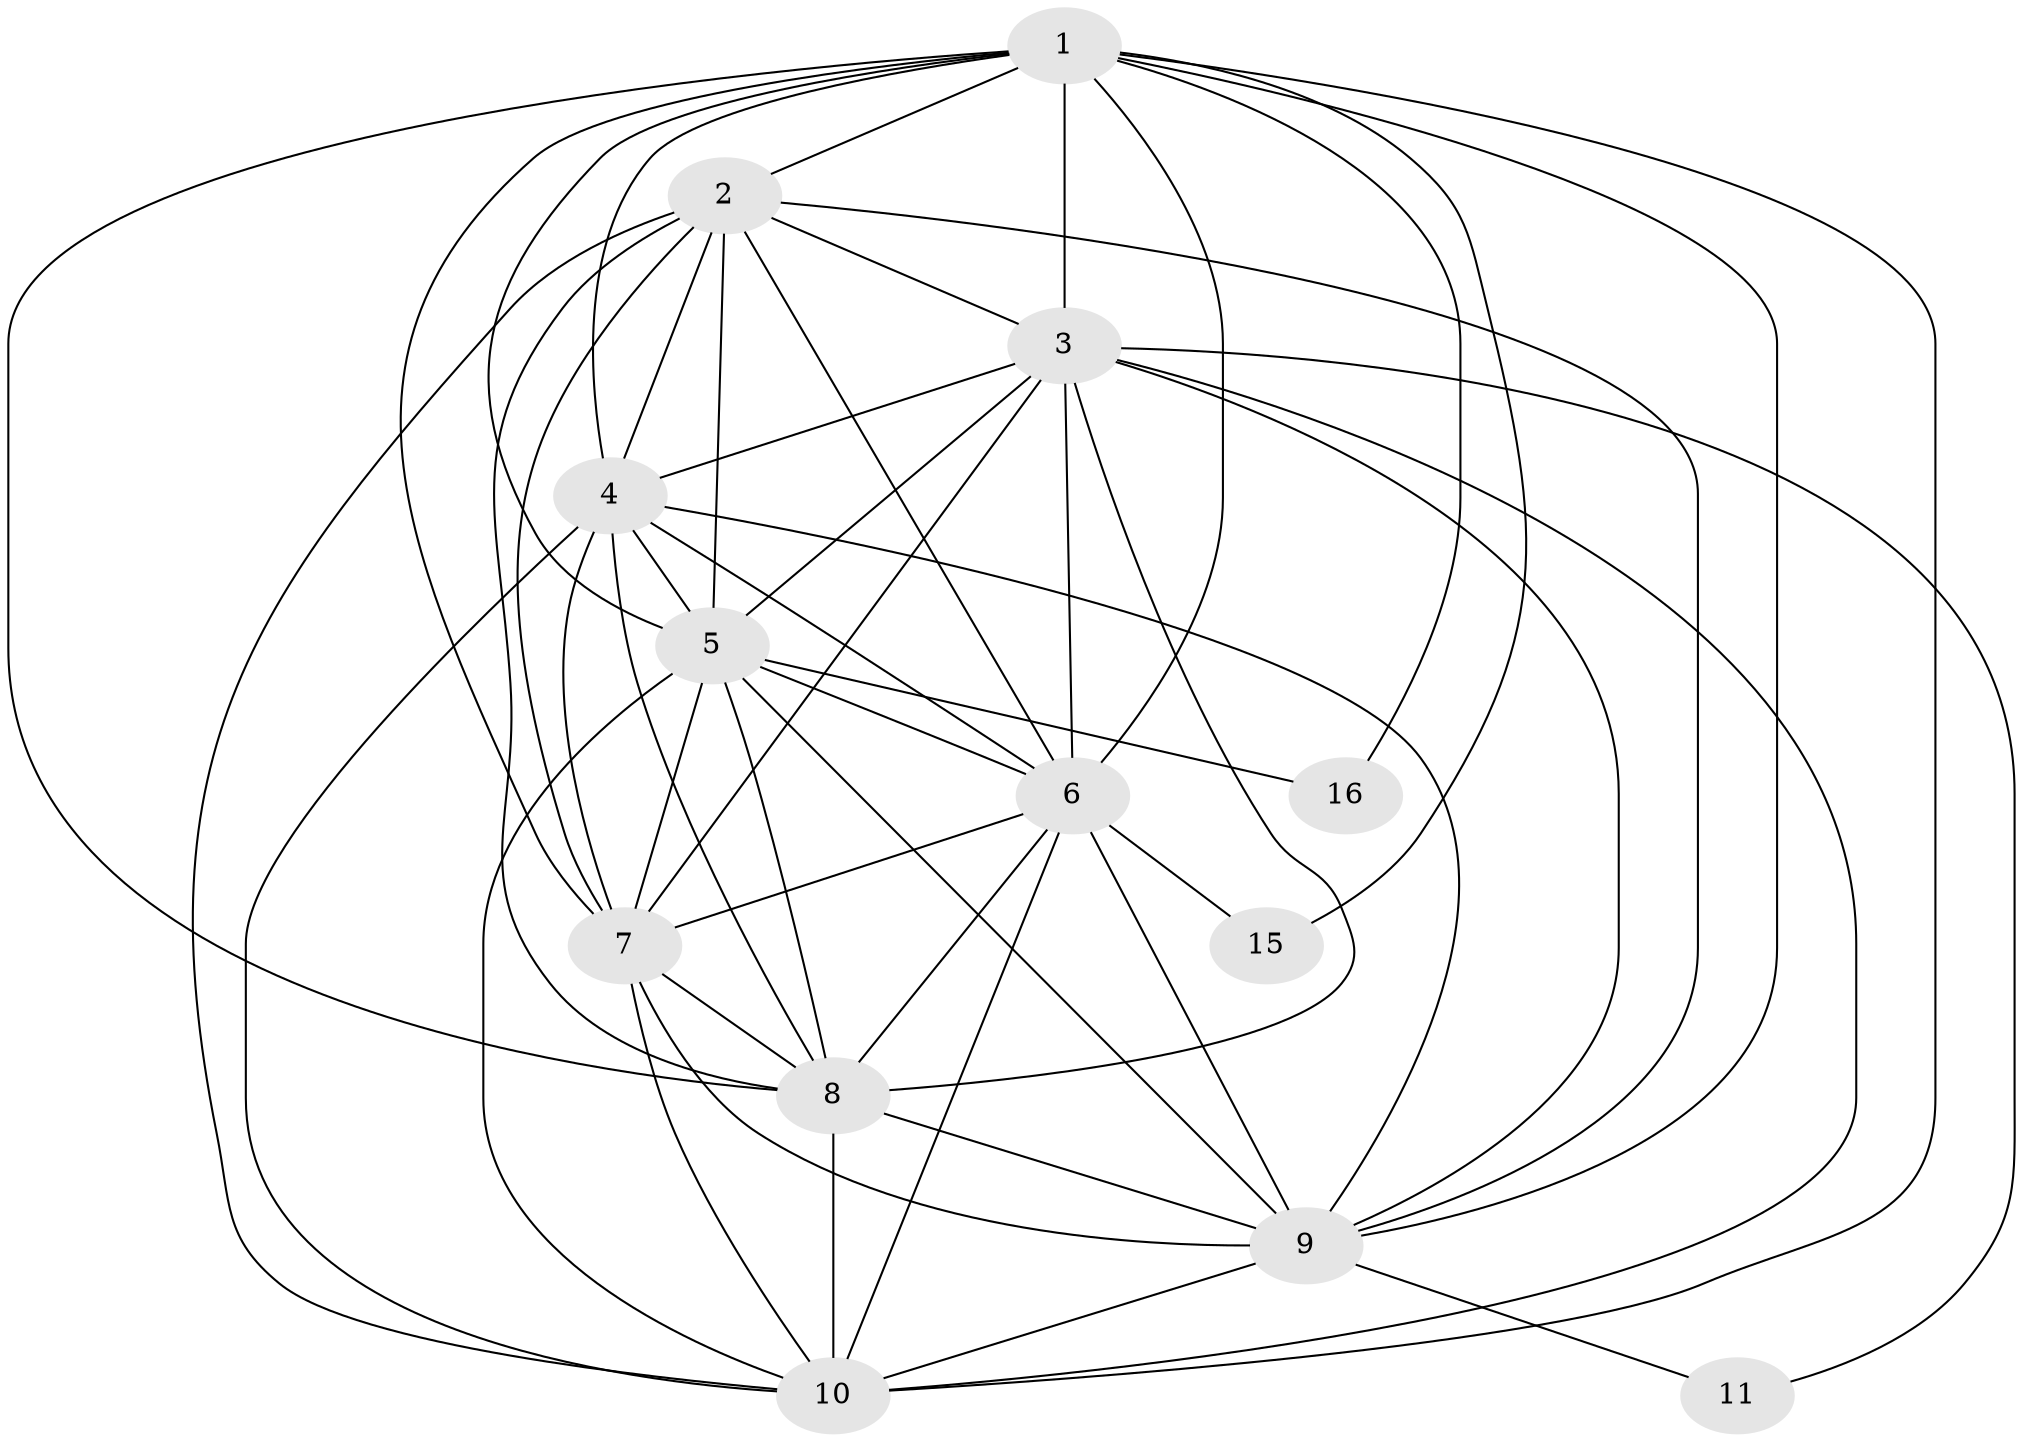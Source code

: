 // Generated by graph-tools (version 1.1) at 2025/46/02/15/25 05:46:28]
// undirected, 13 vertices, 51 edges
graph export_dot {
graph [start="1"]
  node [color=gray90,style=filled];
  1 [super="+13+19"];
  2;
  3 [super="+18"];
  4;
  5 [super="+14"];
  6 [super="+12+19"];
  7 [super="+18"];
  8;
  9;
  10 [super="+13"];
  11 [super="+12"];
  15 [super="+17+20"];
  16 [super="+17+20"];
  1 -- 2;
  1 -- 3;
  1 -- 4;
  1 -- 5;
  1 -- 6;
  1 -- 7;
  1 -- 8;
  1 -- 9;
  1 -- 10;
  1 -- 15;
  1 -- 16;
  2 -- 3;
  2 -- 4;
  2 -- 5;
  2 -- 6;
  2 -- 7;
  2 -- 8;
  2 -- 9;
  2 -- 10;
  3 -- 4;
  3 -- 5;
  3 -- 6;
  3 -- 7;
  3 -- 8;
  3 -- 9;
  3 -- 10;
  3 -- 11;
  4 -- 5;
  4 -- 6;
  4 -- 7;
  4 -- 8;
  4 -- 9;
  4 -- 10;
  5 -- 6;
  5 -- 7;
  5 -- 8;
  5 -- 9;
  5 -- 10;
  5 -- 16;
  6 -- 7;
  6 -- 8;
  6 -- 9;
  6 -- 10;
  6 -- 15;
  7 -- 8;
  7 -- 9;
  7 -- 10;
  8 -- 9;
  8 -- 10;
  9 -- 10;
  9 -- 11;
}
